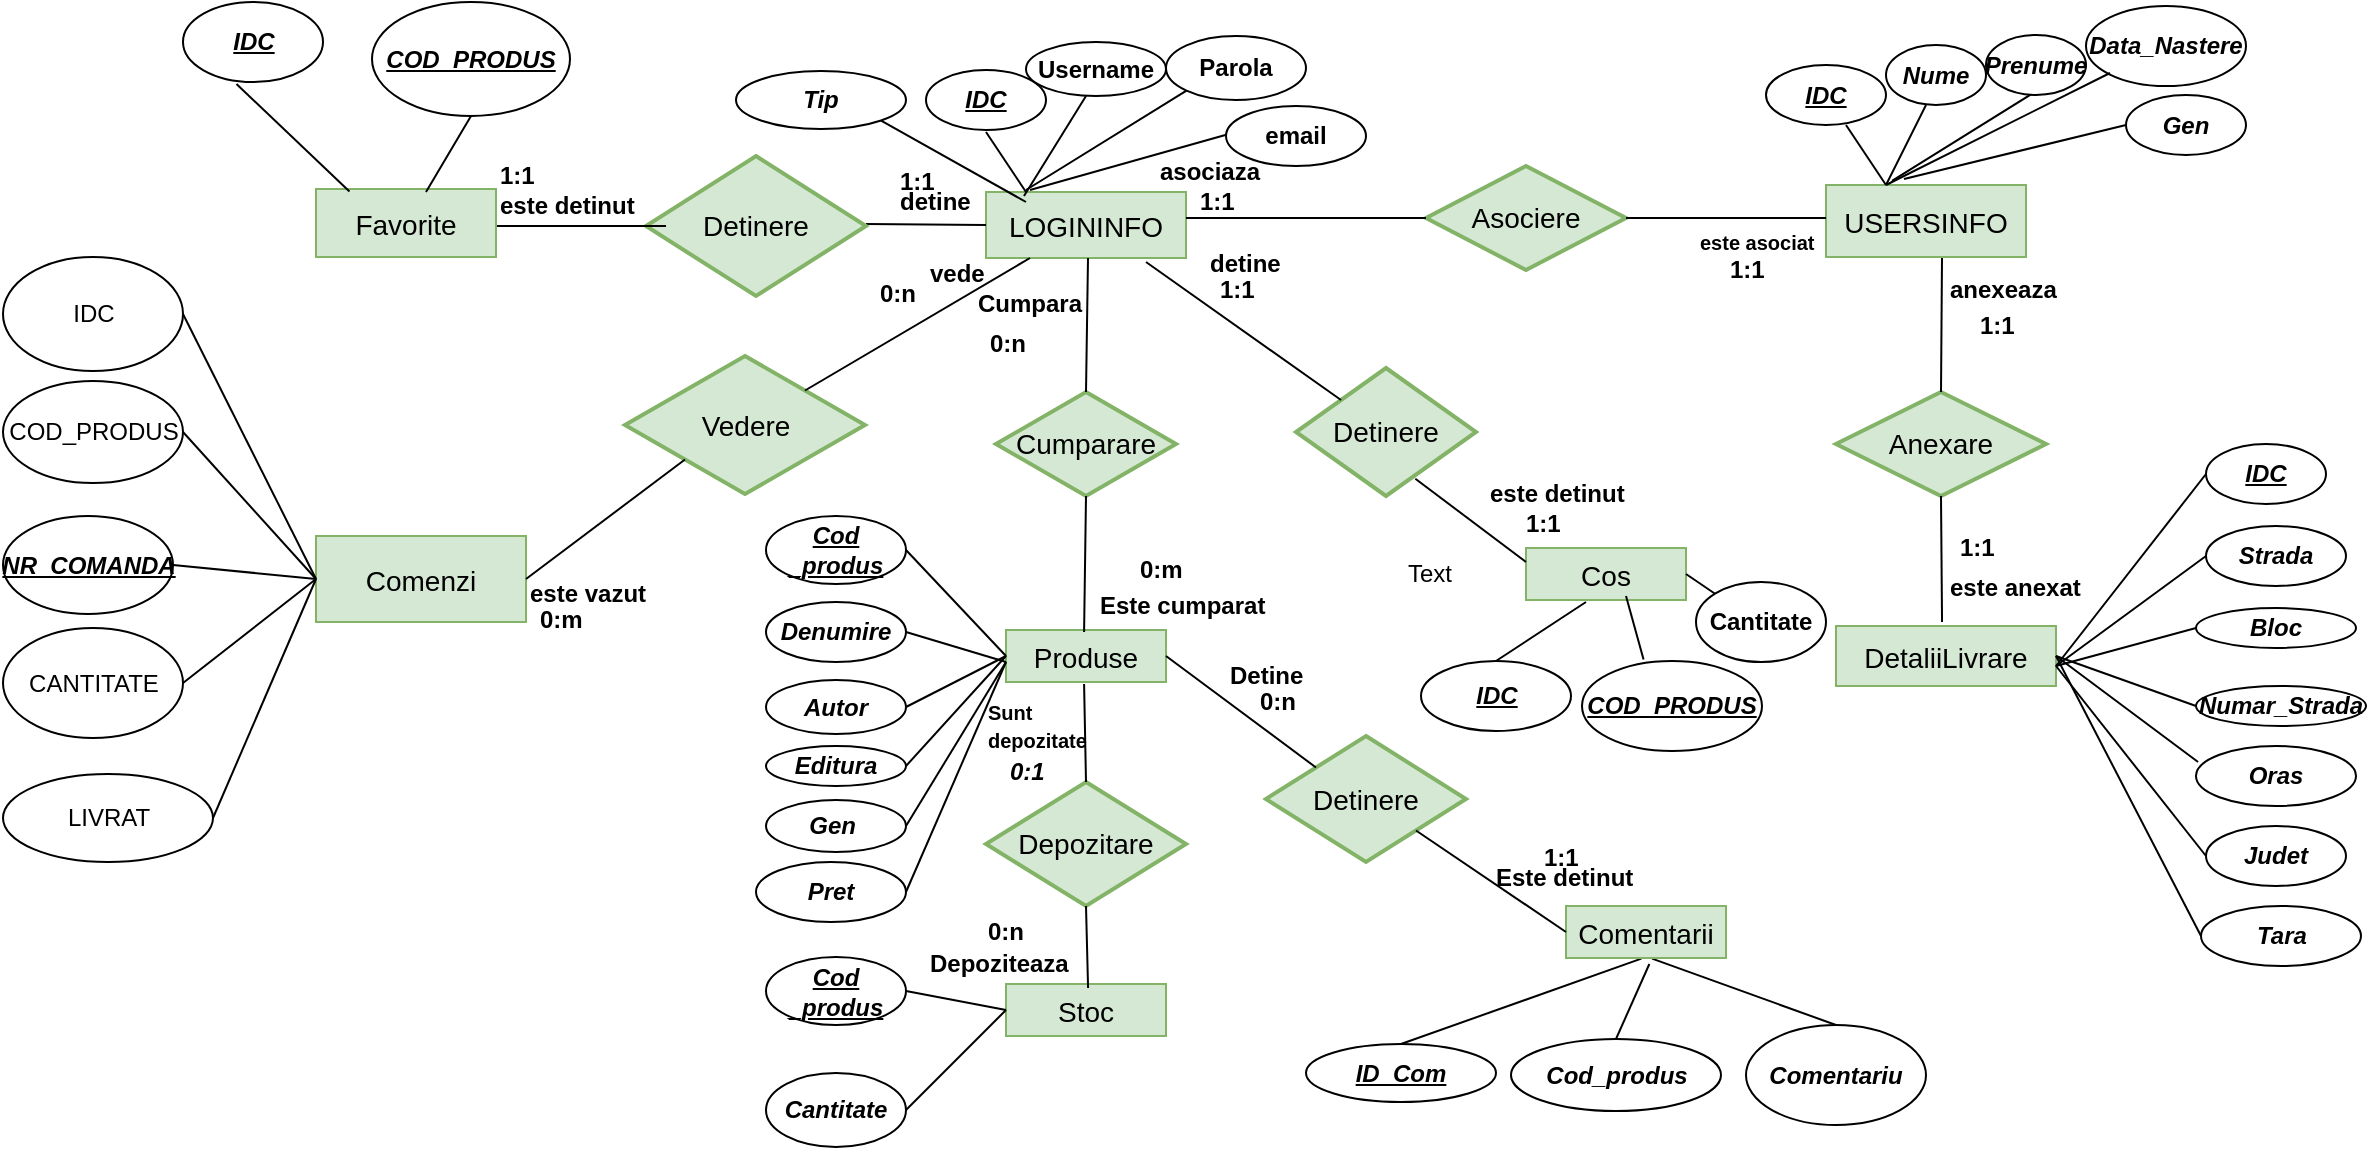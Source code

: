 <mxfile version="10.5.9" type="device"><diagram id="o5RURy2Ix9lEpYNXFKMC" name="Page-1"><mxGraphModel dx="2119" dy="669" grid="1" gridSize="10" guides="1" tooltips="1" connect="1" arrows="1" fold="1" page="1" pageScale="1" pageWidth="827" pageHeight="1169" math="0" shadow="0"><root><mxCell id="0"/><mxCell id="1" parent="0"/><mxCell id="TmxQr5RtBjGR4OgNxXxA-1" value="USERSINFO" style="text;align=center;verticalAlign=middle;spacingLeft=4;spacingRight=4;rotatable=0;points=[[0,0.5],[1,0.5]];portConstraint=eastwest;fontSize=14;fillColor=#d5e8d4;strokeColor=#82b366;" vertex="1" parent="1"><mxGeometry x="540" y="121.5" width="100" height="36" as="geometry"/></mxCell><mxCell id="TmxQr5RtBjGR4OgNxXxA-2" value="" style="endArrow=none;html=1;" edge="1" parent="1"><mxGeometry width="50" height="50" relative="1" as="geometry"><mxPoint x="550" y="91.5" as="sourcePoint"/><mxPoint x="570" y="121.5" as="targetPoint"/></mxGeometry></mxCell><mxCell id="TmxQr5RtBjGR4OgNxXxA-7" value="&lt;b&gt;&lt;i&gt;&lt;u&gt;IDC&lt;/u&gt;&lt;/i&gt;&lt;/b&gt;" style="ellipse;whiteSpace=wrap;html=1;" vertex="1" parent="1"><mxGeometry x="510" y="61.5" width="60" height="30" as="geometry"/></mxCell><mxCell id="TmxQr5RtBjGR4OgNxXxA-9" value="" style="endArrow=none;html=1;" edge="1" parent="1"><mxGeometry width="50" height="50" relative="1" as="geometry"><mxPoint x="570" y="121.5" as="sourcePoint"/><mxPoint x="590" y="81.5" as="targetPoint"/></mxGeometry></mxCell><mxCell id="TmxQr5RtBjGR4OgNxXxA-10" value="&lt;b&gt;&lt;i&gt;Nume&lt;/i&gt;&lt;/b&gt;" style="ellipse;whiteSpace=wrap;html=1;" vertex="1" parent="1"><mxGeometry x="570" y="51.5" width="50" height="30" as="geometry"/></mxCell><mxCell id="TmxQr5RtBjGR4OgNxXxA-11" value="" style="endArrow=none;html=1;exitX=0.33;exitY=-0.056;exitDx=0;exitDy=0;exitPerimeter=0;" edge="1" parent="1" source="TmxQr5RtBjGR4OgNxXxA-1"><mxGeometry width="50" height="50" relative="1" as="geometry"><mxPoint x="630" y="121.5" as="sourcePoint"/><mxPoint x="650" y="71.5" as="targetPoint"/></mxGeometry></mxCell><mxCell id="TmxQr5RtBjGR4OgNxXxA-12" value="&lt;b&gt;&lt;i&gt;Prenume&lt;/i&gt;&lt;/b&gt;" style="ellipse;whiteSpace=wrap;html=1;" vertex="1" parent="1"><mxGeometry x="620" y="46.5" width="50" height="30" as="geometry"/></mxCell><mxCell id="TmxQr5RtBjGR4OgNxXxA-15" value="&lt;b&gt;&lt;i&gt;Data_Nastere&lt;/i&gt;&lt;/b&gt;" style="ellipse;whiteSpace=wrap;html=1;" vertex="1" parent="1"><mxGeometry x="670" y="32" width="80" height="40" as="geometry"/></mxCell><mxCell id="TmxQr5RtBjGR4OgNxXxA-17" value="" style="endArrow=none;html=1;entryX=0;entryY=1;entryDx=0;entryDy=0;" edge="1" parent="1"><mxGeometry width="50" height="50" relative="1" as="geometry"><mxPoint x="570" y="121.5" as="sourcePoint"/><mxPoint x="682" y="65.5" as="targetPoint"/></mxGeometry></mxCell><mxCell id="TmxQr5RtBjGR4OgNxXxA-18" value="" style="endArrow=none;html=1;exitX=0.39;exitY=-0.083;exitDx=0;exitDy=0;exitPerimeter=0;" edge="1" parent="1" source="TmxQr5RtBjGR4OgNxXxA-1"><mxGeometry width="50" height="50" relative="1" as="geometry"><mxPoint x="610" y="121.5" as="sourcePoint"/><mxPoint x="690" y="91.5" as="targetPoint"/></mxGeometry></mxCell><mxCell id="TmxQr5RtBjGR4OgNxXxA-19" value="&lt;b&gt;&lt;i&gt;Gen&lt;/i&gt;&lt;/b&gt;" style="ellipse;whiteSpace=wrap;html=1;" vertex="1" parent="1"><mxGeometry x="690" y="76.5" width="60" height="30" as="geometry"/></mxCell><mxCell id="TmxQr5RtBjGR4OgNxXxA-21" value="LOGININFO" style="text;align=center;verticalAlign=middle;spacingLeft=4;spacingRight=4;strokeColor=#82b366;fillColor=#d5e8d4;rotatable=0;points=[[0,0.5],[1,0.5]];portConstraint=eastwest;fontSize=14;" vertex="1" parent="1"><mxGeometry x="120" y="125" width="100" height="33" as="geometry"/></mxCell><mxCell id="TmxQr5RtBjGR4OgNxXxA-22" value="" style="endArrow=none;html=1;" edge="1" parent="1"><mxGeometry width="50" height="50" relative="1" as="geometry"><mxPoint x="120" y="95" as="sourcePoint"/><mxPoint x="140" y="125" as="targetPoint"/></mxGeometry></mxCell><mxCell id="TmxQr5RtBjGR4OgNxXxA-23" value="&lt;b&gt;&lt;i&gt;&lt;u&gt;IDC&lt;/u&gt;&lt;/i&gt;&lt;/b&gt;" style="ellipse;whiteSpace=wrap;html=1;" vertex="1" parent="1"><mxGeometry x="90" y="64" width="60" height="30" as="geometry"/></mxCell><mxCell id="TmxQr5RtBjGR4OgNxXxA-24" value="" style="endArrow=none;html=1;exitX=0.19;exitY=0.061;exitDx=0;exitDy=0;exitPerimeter=0;" edge="1" parent="1" source="TmxQr5RtBjGR4OgNxXxA-21"><mxGeometry width="50" height="50" relative="1" as="geometry"><mxPoint x="140" y="120" as="sourcePoint"/><mxPoint x="170" y="77" as="targetPoint"/></mxGeometry></mxCell><mxCell id="TmxQr5RtBjGR4OgNxXxA-25" value="&lt;b&gt;Username&lt;/b&gt;" style="ellipse;whiteSpace=wrap;html=1;" vertex="1" parent="1"><mxGeometry x="140" y="50" width="70" height="27" as="geometry"/></mxCell><mxCell id="TmxQr5RtBjGR4OgNxXxA-26" value="" style="endArrow=none;html=1;entryX=0;entryY=1;entryDx=0;entryDy=0;" edge="1" parent="1" target="TmxQr5RtBjGR4OgNxXxA-27"><mxGeometry width="50" height="50" relative="1" as="geometry"><mxPoint x="140" y="124" as="sourcePoint"/><mxPoint x="240" y="80" as="targetPoint"/></mxGeometry></mxCell><mxCell id="TmxQr5RtBjGR4OgNxXxA-27" value="&lt;b&gt;Parola&lt;/b&gt;" style="ellipse;whiteSpace=wrap;html=1;" vertex="1" parent="1"><mxGeometry x="210" y="47" width="70" height="32" as="geometry"/></mxCell><mxCell id="TmxQr5RtBjGR4OgNxXxA-28" value="" style="endArrow=none;html=1;exitX=0.22;exitY=-0.03;exitDx=0;exitDy=0;exitPerimeter=0;" edge="1" parent="1" source="TmxQr5RtBjGR4OgNxXxA-21"><mxGeometry width="50" height="50" relative="1" as="geometry"><mxPoint x="175" y="125" as="sourcePoint"/><mxPoint x="245" y="95" as="targetPoint"/></mxGeometry></mxCell><mxCell id="TmxQr5RtBjGR4OgNxXxA-29" value="&lt;b&gt;email&lt;/b&gt;" style="ellipse;whiteSpace=wrap;html=1;" vertex="1" parent="1"><mxGeometry x="240" y="82" width="70" height="30" as="geometry"/></mxCell><mxCell id="TmxQr5RtBjGR4OgNxXxA-30" value="Asociere&lt;br&gt;" style="shape=rhombus;strokeWidth=2;fontSize=17;perimeter=rhombusPerimeter;whiteSpace=wrap;html=1;align=center;fontSize=14;fillColor=#d5e8d4;strokeColor=#82b366;" vertex="1" parent="1"><mxGeometry x="340" y="112" width="100" height="52" as="geometry"/></mxCell><mxCell id="TmxQr5RtBjGR4OgNxXxA-31" value="" style="line;strokeWidth=1;fillColor=none;align=left;verticalAlign=middle;spacingTop=-1;spacingLeft=3;spacingRight=3;rotatable=0;labelPosition=right;points=[];portConstraint=eastwest;fontSize=12;" vertex="1" parent="1"><mxGeometry x="220" y="134" width="120" height="8" as="geometry"/></mxCell><mxCell id="TmxQr5RtBjGR4OgNxXxA-32" value="&lt;b&gt;asociaza&lt;/b&gt;" style="text;html=1;resizable=0;points=[];autosize=1;align=left;verticalAlign=top;spacingTop=-4;" vertex="1" parent="1"><mxGeometry x="205" y="105" width="70" height="20" as="geometry"/></mxCell><mxCell id="TmxQr5RtBjGR4OgNxXxA-33" value="&lt;b&gt;1:1&lt;/b&gt;" style="text;html=1;resizable=0;points=[];autosize=1;align=left;verticalAlign=top;spacingTop=-4;" vertex="1" parent="1"><mxGeometry x="225" y="119.5" width="30" height="20" as="geometry"/></mxCell><mxCell id="TmxQr5RtBjGR4OgNxXxA-34" value="" style="line;strokeWidth=1;fillColor=none;align=left;verticalAlign=middle;spacingTop=-1;spacingLeft=3;spacingRight=3;rotatable=0;labelPosition=right;points=[];portConstraint=eastwest;fontSize=12;" vertex="1" parent="1"><mxGeometry x="440" y="134" width="100" height="8" as="geometry"/></mxCell><mxCell id="TmxQr5RtBjGR4OgNxXxA-35" value="&lt;font style=&quot;font-size: 10px&quot;&gt;&lt;b&gt;este asociat&lt;/b&gt;&lt;/font&gt;" style="text;html=1;resizable=0;points=[];autosize=1;align=left;verticalAlign=top;spacingTop=-4;rotation=0;" vertex="1" parent="1"><mxGeometry x="475" y="139.5" width="70" height="20" as="geometry"/></mxCell><mxCell id="TmxQr5RtBjGR4OgNxXxA-36" value="&lt;b&gt;1:1&lt;br&gt;&lt;/b&gt;&lt;br&gt;" style="text;html=1;resizable=0;points=[];autosize=1;align=left;verticalAlign=top;spacingTop=-4;" vertex="1" parent="1"><mxGeometry x="490" y="154" width="30" height="30" as="geometry"/></mxCell><mxCell id="TmxQr5RtBjGR4OgNxXxA-39" value="DetaliiLivrare" style="text;align=center;verticalAlign=middle;spacingLeft=4;spacingRight=4;strokeColor=#82b366;fillColor=#d5e8d4;rotatable=0;points=[[0,0.5],[1,0.5]];portConstraint=eastwest;fontSize=14;" vertex="1" parent="1"><mxGeometry x="545" y="342" width="110" height="30" as="geometry"/></mxCell><mxCell id="TmxQr5RtBjGR4OgNxXxA-40" value="&lt;b&gt;&lt;u&gt;&lt;i&gt;IDC&lt;/i&gt;&lt;/u&gt;&lt;/b&gt;" style="ellipse;whiteSpace=wrap;html=1;" vertex="1" parent="1"><mxGeometry x="730" y="251" width="60" height="30" as="geometry"/></mxCell><mxCell id="TmxQr5RtBjGR4OgNxXxA-42" value="&lt;b&gt;&lt;i&gt;Strada&lt;/i&gt;&lt;/b&gt;" style="ellipse;whiteSpace=wrap;html=1;" vertex="1" parent="1"><mxGeometry x="730" y="292" width="70" height="30" as="geometry"/></mxCell><mxCell id="TmxQr5RtBjGR4OgNxXxA-47" value="&lt;b&gt;&lt;i&gt;Numar_Strada&lt;/i&gt;&lt;/b&gt;" style="ellipse;whiteSpace=wrap;html=1;" vertex="1" parent="1"><mxGeometry x="725" y="372" width="85" height="20" as="geometry"/></mxCell><mxCell id="TmxQr5RtBjGR4OgNxXxA-48" value="&lt;i&gt;&lt;b&gt;Bloc&lt;/b&gt;&lt;/i&gt;" style="ellipse;whiteSpace=wrap;html=1;" vertex="1" parent="1"><mxGeometry x="725" y="333" width="80" height="20" as="geometry"/></mxCell><mxCell id="TmxQr5RtBjGR4OgNxXxA-52" value="&lt;b&gt;&lt;i&gt;Oras&lt;/i&gt;&lt;/b&gt;" style="ellipse;whiteSpace=wrap;html=1;" vertex="1" parent="1"><mxGeometry x="725" y="402" width="80" height="30" as="geometry"/></mxCell><mxCell id="TmxQr5RtBjGR4OgNxXxA-56" value="" style="endArrow=none;html=1;exitX=1;exitY=0.5;exitDx=0;exitDy=0;entryX=0.013;entryY=0.267;entryDx=0;entryDy=0;entryPerimeter=0;" edge="1" parent="1" source="TmxQr5RtBjGR4OgNxXxA-39" target="TmxQr5RtBjGR4OgNxXxA-52"><mxGeometry width="50" height="50" relative="1" as="geometry"><mxPoint x="665" y="352" as="sourcePoint"/><mxPoint x="745" y="392" as="targetPoint"/></mxGeometry></mxCell><mxCell id="TmxQr5RtBjGR4OgNxXxA-58" value="&lt;b&gt;&lt;i&gt;Judet&lt;/i&gt;&lt;/b&gt;" style="ellipse;whiteSpace=wrap;html=1;" vertex="1" parent="1"><mxGeometry x="730" y="442" width="70" height="30" as="geometry"/></mxCell><mxCell id="TmxQr5RtBjGR4OgNxXxA-59" value="&lt;b&gt;&lt;i&gt;Tara&lt;/i&gt;&lt;/b&gt;" style="ellipse;whiteSpace=wrap;html=1;" vertex="1" parent="1"><mxGeometry x="727.5" y="482" width="80" height="30" as="geometry"/></mxCell><mxCell id="TmxQr5RtBjGR4OgNxXxA-61" value="" style="endArrow=none;html=1;entryX=0;entryY=0.5;entryDx=0;entryDy=0;" edge="1" parent="1" target="TmxQr5RtBjGR4OgNxXxA-40"><mxGeometry width="50" height="50" relative="1" as="geometry"><mxPoint x="655" y="362" as="sourcePoint"/><mxPoint x="705" y="322" as="targetPoint"/></mxGeometry></mxCell><mxCell id="TmxQr5RtBjGR4OgNxXxA-62" value="" style="endArrow=none;html=1;entryX=0;entryY=0.5;entryDx=0;entryDy=0;" edge="1" parent="1" target="TmxQr5RtBjGR4OgNxXxA-42"><mxGeometry width="50" height="50" relative="1" as="geometry"><mxPoint x="655" y="362" as="sourcePoint"/><mxPoint x="730" y="317" as="targetPoint"/></mxGeometry></mxCell><mxCell id="TmxQr5RtBjGR4OgNxXxA-63" value="" style="endArrow=none;html=1;entryX=0;entryY=0.5;entryDx=0;entryDy=0;" edge="1" parent="1" target="TmxQr5RtBjGR4OgNxXxA-48"><mxGeometry width="50" height="50" relative="1" as="geometry"><mxPoint x="655" y="362" as="sourcePoint"/><mxPoint x="585" y="392" as="targetPoint"/></mxGeometry></mxCell><mxCell id="TmxQr5RtBjGR4OgNxXxA-64" value="" style="endArrow=none;html=1;entryX=0;entryY=0.5;entryDx=0;entryDy=0;exitX=1;exitY=0.5;exitDx=0;exitDy=0;" edge="1" parent="1" source="TmxQr5RtBjGR4OgNxXxA-39" target="TmxQr5RtBjGR4OgNxXxA-47"><mxGeometry width="50" height="50" relative="1" as="geometry"><mxPoint x="545" y="472" as="sourcePoint"/><mxPoint x="595" y="422" as="targetPoint"/></mxGeometry></mxCell><mxCell id="TmxQr5RtBjGR4OgNxXxA-65" value="" style="endArrow=none;html=1;entryX=0;entryY=0.5;entryDx=0;entryDy=0;" edge="1" parent="1" target="TmxQr5RtBjGR4OgNxXxA-58"><mxGeometry width="50" height="50" relative="1" as="geometry"><mxPoint x="655" y="362" as="sourcePoint"/><mxPoint x="700" y="417" as="targetPoint"/></mxGeometry></mxCell><mxCell id="TmxQr5RtBjGR4OgNxXxA-66" value="" style="endArrow=none;html=1;entryX=0;entryY=0.5;entryDx=0;entryDy=0;exitX=1;exitY=0.5;exitDx=0;exitDy=0;" edge="1" parent="1" source="TmxQr5RtBjGR4OgNxXxA-39" target="TmxQr5RtBjGR4OgNxXxA-59"><mxGeometry width="50" height="50" relative="1" as="geometry"><mxPoint x="555" y="502" as="sourcePoint"/><mxPoint x="605" y="452" as="targetPoint"/></mxGeometry></mxCell><mxCell id="TmxQr5RtBjGR4OgNxXxA-67" value="Cumparare" style="shape=rhombus;strokeWidth=2;fontSize=17;perimeter=rhombusPerimeter;whiteSpace=wrap;html=1;align=center;fontSize=14;fillColor=#d5e8d4;strokeColor=#82b366;" vertex="1" parent="1"><mxGeometry x="125" y="225" width="90" height="52" as="geometry"/></mxCell><mxCell id="TmxQr5RtBjGR4OgNxXxA-68" value="Anexare" style="shape=rhombus;strokeWidth=2;fontSize=17;perimeter=rhombusPerimeter;whiteSpace=wrap;html=1;align=center;fontSize=14;fillColor=#d5e8d4;strokeColor=#82b366;" vertex="1" parent="1"><mxGeometry x="545" y="225" width="105" height="52" as="geometry"/></mxCell><mxCell id="TmxQr5RtBjGR4OgNxXxA-76" value="" style="endArrow=none;html=1;entryX=0.5;entryY=1;entryDx=0;entryDy=0;exitX=0.482;exitY=-0.067;exitDx=0;exitDy=0;exitPerimeter=0;" edge="1" parent="1" source="TmxQr5RtBjGR4OgNxXxA-39" target="TmxQr5RtBjGR4OgNxXxA-68"><mxGeometry width="50" height="50" relative="1" as="geometry"><mxPoint x="570" y="334.5" as="sourcePoint"/><mxPoint x="620" y="284.5" as="targetPoint"/></mxGeometry></mxCell><mxCell id="TmxQr5RtBjGR4OgNxXxA-77" value="" style="endArrow=none;html=1;exitX=0.5;exitY=0;exitDx=0;exitDy=0;" edge="1" parent="1" source="TmxQr5RtBjGR4OgNxXxA-68"><mxGeometry width="50" height="50" relative="1" as="geometry"><mxPoint x="560" y="224" as="sourcePoint"/><mxPoint x="598" y="158" as="targetPoint"/></mxGeometry></mxCell><mxCell id="TmxQr5RtBjGR4OgNxXxA-78" value="&lt;b&gt;anexeaza&lt;br&gt;&lt;/b&gt;&lt;br&gt;" style="text;html=1;resizable=0;points=[];autosize=1;align=left;verticalAlign=top;spacingTop=-4;" vertex="1" parent="1"><mxGeometry x="600" y="164" width="70" height="30" as="geometry"/></mxCell><mxCell id="TmxQr5RtBjGR4OgNxXxA-79" value="&lt;b&gt;1:1&lt;/b&gt;" style="text;html=1;resizable=0;points=[];autosize=1;align=left;verticalAlign=top;spacingTop=-4;" vertex="1" parent="1"><mxGeometry x="615" y="181.5" width="30" height="20" as="geometry"/></mxCell><mxCell id="TmxQr5RtBjGR4OgNxXxA-80" value="&lt;b&gt;este anexat&lt;/b&gt;" style="text;html=1;resizable=0;points=[];autosize=1;align=left;verticalAlign=top;spacingTop=-4;" vertex="1" parent="1"><mxGeometry x="600" y="313" width="80" height="20" as="geometry"/></mxCell><mxCell id="TmxQr5RtBjGR4OgNxXxA-81" value="&lt;b&gt;1:1&lt;/b&gt;" style="text;html=1;resizable=0;points=[];autosize=1;align=left;verticalAlign=top;spacingTop=-4;" vertex="1" parent="1"><mxGeometry x="605" y="293" width="30" height="20" as="geometry"/></mxCell><mxCell id="TmxQr5RtBjGR4OgNxXxA-83" value="" style="endArrow=none;html=1;exitX=0.51;exitY=1;exitDx=0;exitDy=0;exitPerimeter=0;entryX=0.5;entryY=0;entryDx=0;entryDy=0;" edge="1" parent="1" source="TmxQr5RtBjGR4OgNxXxA-21" target="TmxQr5RtBjGR4OgNxXxA-67"><mxGeometry width="50" height="50" relative="1" as="geometry"><mxPoint x="330" y="300" as="sourcePoint"/><mxPoint x="380" y="250" as="targetPoint"/></mxGeometry></mxCell><mxCell id="TmxQr5RtBjGR4OgNxXxA-84" value="&lt;b&gt;Cumpara&lt;/b&gt;" style="text;html=1;resizable=0;points=[];autosize=1;align=left;verticalAlign=top;spacingTop=-4;" vertex="1" parent="1"><mxGeometry x="114" y="171" width="70" height="20" as="geometry"/></mxCell><mxCell id="TmxQr5RtBjGR4OgNxXxA-85" value="&lt;b&gt;0:n&lt;/b&gt;" style="text;html=1;resizable=0;points=[];autosize=1;align=left;verticalAlign=top;spacingTop=-4;" vertex="1" parent="1"><mxGeometry x="120" y="191" width="30" height="20" as="geometry"/></mxCell><mxCell id="TmxQr5RtBjGR4OgNxXxA-86" value="&lt;b&gt;Este cumparat&lt;/b&gt;" style="text;html=1;resizable=0;points=[];autosize=1;align=left;verticalAlign=top;spacingTop=-4;" vertex="1" parent="1"><mxGeometry x="175" y="322" width="100" height="20" as="geometry"/></mxCell><mxCell id="TmxQr5RtBjGR4OgNxXxA-88" value="Produse" style="text;align=center;verticalAlign=middle;spacingLeft=4;spacingRight=4;strokeColor=#82b366;fillColor=#d5e8d4;rotatable=0;points=[[0,0.5],[1,0.5]];portConstraint=eastwest;fontSize=14;" vertex="1" parent="1"><mxGeometry x="130" y="344" width="80" height="26" as="geometry"/></mxCell><mxCell id="TmxQr5RtBjGR4OgNxXxA-89" value="" style="endArrow=none;html=1;entryX=0.521;entryY=1.115;entryDx=0;entryDy=0;entryPerimeter=0;exitX=0.5;exitY=0;exitDx=0;exitDy=0;" edge="1" parent="1" source="TmxQr5RtBjGR4OgNxXxA-135" target="TmxQr5RtBjGR4OgNxXxA-128"><mxGeometry width="50" height="50" relative="1" as="geometry"><mxPoint x="357.5" y="641.5" as="sourcePoint"/><mxPoint x="407.5" y="591.5" as="targetPoint"/></mxGeometry></mxCell><mxCell id="TmxQr5RtBjGR4OgNxXxA-90" value="" style="endArrow=none;html=1;exitX=0.5;exitY=1;exitDx=0;exitDy=0;entryX=0.488;entryY=0.038;entryDx=0;entryDy=0;entryPerimeter=0;" edge="1" parent="1" source="TmxQr5RtBjGR4OgNxXxA-67" target="TmxQr5RtBjGR4OgNxXxA-88"><mxGeometry width="50" height="50" relative="1" as="geometry"><mxPoint x="280" y="340" as="sourcePoint"/><mxPoint x="330" y="290" as="targetPoint"/></mxGeometry></mxCell><mxCell id="TmxQr5RtBjGR4OgNxXxA-94" value="&lt;i&gt;&lt;b&gt;&lt;u&gt;Cod _produs&lt;/u&gt;&lt;/b&gt;&lt;/i&gt;" style="ellipse;whiteSpace=wrap;html=1;" vertex="1" parent="1"><mxGeometry x="10" y="287" width="70" height="34" as="geometry"/></mxCell><mxCell id="TmxQr5RtBjGR4OgNxXxA-96" value="&lt;b&gt;&lt;i&gt;Denumire&lt;/i&gt;&lt;/b&gt;" style="ellipse;whiteSpace=wrap;html=1;" vertex="1" parent="1"><mxGeometry x="10" y="330" width="70" height="30" as="geometry"/></mxCell><mxCell id="TmxQr5RtBjGR4OgNxXxA-97" value="&lt;b&gt;&lt;i&gt;Autor&lt;/i&gt;&lt;/b&gt;" style="ellipse;whiteSpace=wrap;html=1;" vertex="1" parent="1"><mxGeometry x="10" y="369" width="70" height="27" as="geometry"/></mxCell><mxCell id="TmxQr5RtBjGR4OgNxXxA-98" value="&lt;i&gt;&lt;b&gt;Editura&lt;/b&gt;&lt;/i&gt;" style="ellipse;whiteSpace=wrap;html=1;" vertex="1" parent="1"><mxGeometry x="10" y="402" width="70" height="20" as="geometry"/></mxCell><mxCell id="TmxQr5RtBjGR4OgNxXxA-99" value="&lt;i&gt;&lt;b&gt;Gen&amp;nbsp;&lt;/b&gt;&lt;/i&gt;" style="ellipse;whiteSpace=wrap;html=1;" vertex="1" parent="1"><mxGeometry x="10" y="429" width="70" height="26" as="geometry"/></mxCell><mxCell id="TmxQr5RtBjGR4OgNxXxA-101" value="" style="endArrow=none;html=1;exitX=0.5;exitY=0;exitDx=0;exitDy=0;entryX=0.471;entryY=1.013;entryDx=0;entryDy=0;entryPerimeter=0;" edge="1" parent="1" source="TmxQr5RtBjGR4OgNxXxA-134" target="TmxQr5RtBjGR4OgNxXxA-128"><mxGeometry width="50" height="50" relative="1" as="geometry"><mxPoint x="357.5" y="551" as="sourcePoint"/><mxPoint x="407.5" y="501" as="targetPoint"/></mxGeometry></mxCell><mxCell id="TmxQr5RtBjGR4OgNxXxA-102" value="" style="endArrow=none;html=1;entryX=0.538;entryY=1.013;entryDx=0;entryDy=0;entryPerimeter=0;exitX=0.5;exitY=0;exitDx=0;exitDy=0;" edge="1" parent="1" source="TmxQr5RtBjGR4OgNxXxA-137" target="TmxQr5RtBjGR4OgNxXxA-128"><mxGeometry width="50" height="50" relative="1" as="geometry"><mxPoint x="10" y="840" as="sourcePoint"/><mxPoint x="420" y="640" as="targetPoint"/></mxGeometry></mxCell><mxCell id="TmxQr5RtBjGR4OgNxXxA-103" value="" style="endArrow=none;html=1;exitX=1;exitY=0.5;exitDx=0;exitDy=0;entryX=0;entryY=0.5;entryDx=0;entryDy=0;" edge="1" parent="1" source="TmxQr5RtBjGR4OgNxXxA-94" target="TmxQr5RtBjGR4OgNxXxA-88"><mxGeometry width="50" height="50" relative="1" as="geometry"><mxPoint x="300" y="390" as="sourcePoint"/><mxPoint x="350" y="340" as="targetPoint"/></mxGeometry></mxCell><mxCell id="TmxQr5RtBjGR4OgNxXxA-105" value="" style="endArrow=none;html=1;exitX=1;exitY=0.5;exitDx=0;exitDy=0;" edge="1" parent="1" source="TmxQr5RtBjGR4OgNxXxA-96"><mxGeometry width="50" height="50" relative="1" as="geometry"><mxPoint x="230" y="450" as="sourcePoint"/><mxPoint x="130" y="360" as="targetPoint"/></mxGeometry></mxCell><mxCell id="TmxQr5RtBjGR4OgNxXxA-106" value="" style="endArrow=none;html=1;exitX=1;exitY=0.5;exitDx=0;exitDy=0;entryX=0;entryY=0.5;entryDx=0;entryDy=0;" edge="1" parent="1" source="TmxQr5RtBjGR4OgNxXxA-97" target="TmxQr5RtBjGR4OgNxXxA-88"><mxGeometry width="50" height="50" relative="1" as="geometry"><mxPoint x="180" y="470" as="sourcePoint"/><mxPoint x="230" y="420" as="targetPoint"/></mxGeometry></mxCell><mxCell id="TmxQr5RtBjGR4OgNxXxA-107" value="" style="endArrow=none;html=1;exitX=1;exitY=0.5;exitDx=0;exitDy=0;entryX=0;entryY=0.5;entryDx=0;entryDy=0;" edge="1" parent="1" source="TmxQr5RtBjGR4OgNxXxA-98" target="TmxQr5RtBjGR4OgNxXxA-88"><mxGeometry width="50" height="50" relative="1" as="geometry"><mxPoint x="170" y="470" as="sourcePoint"/><mxPoint x="220" y="420" as="targetPoint"/></mxGeometry></mxCell><mxCell id="TmxQr5RtBjGR4OgNxXxA-108" value="" style="endArrow=none;html=1;" edge="1" parent="1"><mxGeometry width="50" height="50" relative="1" as="geometry"><mxPoint x="80" y="442" as="sourcePoint"/><mxPoint x="130" y="360" as="targetPoint"/></mxGeometry></mxCell><mxCell id="TmxQr5RtBjGR4OgNxXxA-109" value="&lt;b&gt;0:m&lt;/b&gt;" style="text;html=1;resizable=0;points=[];autosize=1;align=left;verticalAlign=top;spacingTop=-4;" vertex="1" parent="1"><mxGeometry x="195" y="304" width="40" height="20" as="geometry"/></mxCell><mxCell id="TmxQr5RtBjGR4OgNxXxA-111" value="Stoc" style="text;align=center;verticalAlign=middle;spacingLeft=4;spacingRight=4;strokeColor=#82b366;fillColor=#d5e8d4;rotatable=0;points=[[0,0.5],[1,0.5]];portConstraint=eastwest;fontSize=14;" vertex="1" parent="1"><mxGeometry x="130" y="521" width="80" height="26" as="geometry"/></mxCell><mxCell id="TmxQr5RtBjGR4OgNxXxA-112" value="Depozitare" style="shape=rhombus;strokeWidth=2;fontSize=17;perimeter=rhombusPerimeter;whiteSpace=wrap;html=1;align=center;fontSize=14;fillColor=#d5e8d4;strokeColor=#82b366;" vertex="1" parent="1"><mxGeometry x="120" y="420" width="100" height="62" as="geometry"/></mxCell><mxCell id="TmxQr5RtBjGR4OgNxXxA-113" value="" style="endArrow=none;html=1;exitX=0.5;exitY=0;exitDx=0;exitDy=0;entryX=0.488;entryY=1.038;entryDx=0;entryDy=0;entryPerimeter=0;" edge="1" parent="1" source="TmxQr5RtBjGR4OgNxXxA-112" target="TmxQr5RtBjGR4OgNxXxA-88"><mxGeometry width="50" height="50" relative="1" as="geometry"><mxPoint x="270" y="430" as="sourcePoint"/><mxPoint x="320" y="380" as="targetPoint"/></mxGeometry></mxCell><mxCell id="TmxQr5RtBjGR4OgNxXxA-114" value="" style="endArrow=none;html=1;exitX=0.5;exitY=1;exitDx=0;exitDy=0;entryX=0.513;entryY=0.077;entryDx=0;entryDy=0;entryPerimeter=0;" edge="1" parent="1" source="TmxQr5RtBjGR4OgNxXxA-112" target="TmxQr5RtBjGR4OgNxXxA-111"><mxGeometry width="50" height="50" relative="1" as="geometry"><mxPoint x="280" y="430" as="sourcePoint"/><mxPoint x="330" y="380" as="targetPoint"/></mxGeometry></mxCell><mxCell id="TmxQr5RtBjGR4OgNxXxA-115" value="&lt;b style=&quot;font-size: 10px&quot;&gt;Sunt &lt;br&gt;depozitate&lt;/b&gt;" style="text;html=1;resizable=0;points=[];autosize=1;align=left;verticalAlign=top;spacingTop=-4;" vertex="1" parent="1"><mxGeometry x="119" y="375" width="60" height="30" as="geometry"/></mxCell><mxCell id="TmxQr5RtBjGR4OgNxXxA-116" value="&lt;b&gt;Depoziteaza&lt;/b&gt;" style="text;html=1;resizable=0;points=[];autosize=1;align=left;verticalAlign=top;spacingTop=-4;" vertex="1" parent="1"><mxGeometry x="90" y="501" width="80" height="20" as="geometry"/></mxCell><mxCell id="TmxQr5RtBjGR4OgNxXxA-118" value="&lt;i&gt;&lt;b&gt;&lt;u&gt;Cod _produs&lt;/u&gt;&lt;/b&gt;&lt;/i&gt;" style="ellipse;whiteSpace=wrap;html=1;" vertex="1" parent="1"><mxGeometry x="10" y="507.5" width="70" height="34" as="geometry"/></mxCell><mxCell id="TmxQr5RtBjGR4OgNxXxA-119" value="&lt;i&gt;&lt;b&gt;Cantitate&lt;/b&gt;&lt;/i&gt;" style="ellipse;whiteSpace=wrap;html=1;" vertex="1" parent="1"><mxGeometry x="10" y="565.5" width="70" height="37" as="geometry"/></mxCell><mxCell id="TmxQr5RtBjGR4OgNxXxA-121" value="" style="endArrow=none;html=1;exitX=1;exitY=0.5;exitDx=0;exitDy=0;entryX=0;entryY=0.5;entryDx=0;entryDy=0;" edge="1" parent="1" source="TmxQr5RtBjGR4OgNxXxA-118" target="TmxQr5RtBjGR4OgNxXxA-111"><mxGeometry width="50" height="50" relative="1" as="geometry"><mxPoint x="90" y="530" as="sourcePoint"/><mxPoint x="140" y="480" as="targetPoint"/></mxGeometry></mxCell><mxCell id="TmxQr5RtBjGR4OgNxXxA-122" value="" style="endArrow=none;html=1;exitX=1;exitY=0.5;exitDx=0;exitDy=0;entryX=0;entryY=0.5;entryDx=0;entryDy=0;" edge="1" parent="1" source="TmxQr5RtBjGR4OgNxXxA-119" target="TmxQr5RtBjGR4OgNxXxA-111"><mxGeometry width="50" height="50" relative="1" as="geometry"><mxPoint x="140" y="610" as="sourcePoint"/><mxPoint x="190" y="560" as="targetPoint"/></mxGeometry></mxCell><mxCell id="TmxQr5RtBjGR4OgNxXxA-128" value="Comentarii" style="text;align=center;verticalAlign=middle;spacingLeft=4;spacingRight=4;strokeColor=#82b366;fillColor=#d5e8d4;rotatable=0;points=[[0,0.5],[1,0.5]];portConstraint=eastwest;fontSize=14;" vertex="1" parent="1"><mxGeometry x="410" y="482" width="80" height="26" as="geometry"/></mxCell><mxCell id="TmxQr5RtBjGR4OgNxXxA-129" value="Detinere" style="shape=rhombus;strokeWidth=2;fontSize=17;perimeter=rhombusPerimeter;whiteSpace=wrap;html=1;align=center;fontSize=14;fillColor=#d5e8d4;strokeColor=#82b366;" vertex="1" parent="1"><mxGeometry x="260" y="397" width="100" height="63" as="geometry"/></mxCell><mxCell id="TmxQr5RtBjGR4OgNxXxA-130" value="" style="endArrow=none;html=1;exitX=1;exitY=0.5;exitDx=0;exitDy=0;entryX=0;entryY=0;entryDx=0;entryDy=0;" edge="1" parent="1" source="TmxQr5RtBjGR4OgNxXxA-88" target="TmxQr5RtBjGR4OgNxXxA-129"><mxGeometry width="50" height="50" relative="1" as="geometry"><mxPoint x="360" y="350" as="sourcePoint"/><mxPoint x="410" y="300" as="targetPoint"/></mxGeometry></mxCell><mxCell id="TmxQr5RtBjGR4OgNxXxA-131" value="" style="endArrow=none;html=1;exitX=1;exitY=1;exitDx=0;exitDy=0;entryX=0;entryY=0.5;entryDx=0;entryDy=0;" edge="1" parent="1" source="TmxQr5RtBjGR4OgNxXxA-129" target="TmxQr5RtBjGR4OgNxXxA-128"><mxGeometry width="50" height="50" relative="1" as="geometry"><mxPoint x="410" y="440" as="sourcePoint"/><mxPoint x="460" y="390" as="targetPoint"/></mxGeometry></mxCell><mxCell id="TmxQr5RtBjGR4OgNxXxA-132" value="&lt;b&gt;Detine&lt;/b&gt;" style="text;html=1;resizable=0;points=[];autosize=1;align=left;verticalAlign=top;spacingTop=-4;" vertex="1" parent="1"><mxGeometry x="240" y="357" width="50" height="20" as="geometry"/></mxCell><mxCell id="TmxQr5RtBjGR4OgNxXxA-133" value="&lt;b&gt;Este detinut&lt;/b&gt;" style="text;html=1;resizable=0;points=[];autosize=1;align=left;verticalAlign=top;spacingTop=-4;" vertex="1" parent="1"><mxGeometry x="373" y="458" width="80" height="20" as="geometry"/></mxCell><mxCell id="TmxQr5RtBjGR4OgNxXxA-134" value="&lt;b&gt;&lt;i&gt;&lt;u&gt;ID_Com&lt;/u&gt;&lt;/i&gt;&lt;/b&gt;" style="ellipse;whiteSpace=wrap;html=1;" vertex="1" parent="1"><mxGeometry x="280" y="551" width="95" height="29" as="geometry"/></mxCell><mxCell id="TmxQr5RtBjGR4OgNxXxA-135" value="&lt;i&gt;&lt;b&gt;Cod_produs&lt;/b&gt;&lt;/i&gt;" style="ellipse;whiteSpace=wrap;html=1;" vertex="1" parent="1"><mxGeometry x="382.5" y="548.5" width="105" height="36" as="geometry"/></mxCell><mxCell id="TmxQr5RtBjGR4OgNxXxA-137" value="&lt;b&gt;&lt;i&gt;Comentariu&lt;/i&gt;&lt;/b&gt;" style="ellipse;whiteSpace=wrap;html=1;" vertex="1" parent="1"><mxGeometry x="500" y="541.5" width="90" height="50" as="geometry"/></mxCell><mxCell id="TmxQr5RtBjGR4OgNxXxA-140" value="&lt;b&gt;&lt;i&gt;Pret&lt;/i&gt;&lt;/b&gt;" style="ellipse;whiteSpace=wrap;html=1;" vertex="1" parent="1"><mxGeometry x="5" y="460" width="75" height="30" as="geometry"/></mxCell><mxCell id="TmxQr5RtBjGR4OgNxXxA-144" value="" style="endArrow=none;html=1;exitX=1;exitY=0.5;exitDx=0;exitDy=0;" edge="1" parent="1" source="TmxQr5RtBjGR4OgNxXxA-140"><mxGeometry width="50" height="50" relative="1" as="geometry"><mxPoint x="120" y="630" as="sourcePoint"/><mxPoint x="130" y="360" as="targetPoint"/></mxGeometry></mxCell><mxCell id="TmxQr5RtBjGR4OgNxXxA-145" value="&lt;b&gt;0:n&lt;/b&gt;" style="text;html=1;resizable=0;points=[];autosize=1;align=left;verticalAlign=top;spacingTop=-4;" vertex="1" parent="1"><mxGeometry x="255" y="370" width="30" height="20" as="geometry"/></mxCell><mxCell id="TmxQr5RtBjGR4OgNxXxA-147" value="&lt;b&gt;1:1&lt;/b&gt;" style="text;html=1;resizable=0;points=[];autosize=1;align=left;verticalAlign=top;spacingTop=-4;" vertex="1" parent="1"><mxGeometry x="397" y="448" width="30" height="20" as="geometry"/></mxCell><mxCell id="TmxQr5RtBjGR4OgNxXxA-149" value="Cos" style="text;align=center;verticalAlign=middle;spacingLeft=4;spacingRight=4;strokeColor=#82b366;fillColor=#d5e8d4;rotatable=0;points=[[0,0.5],[1,0.5]];portConstraint=eastwest;fontSize=14;" vertex="1" parent="1"><mxGeometry x="390" y="303" width="80" height="26" as="geometry"/></mxCell><mxCell id="TmxQr5RtBjGR4OgNxXxA-150" value="Detinere" style="shape=rhombus;strokeWidth=2;fontSize=17;perimeter=rhombusPerimeter;whiteSpace=wrap;html=1;align=center;fontSize=14;fillColor=#d5e8d4;strokeColor=#82b366;" vertex="1" parent="1"><mxGeometry x="275" y="213" width="90" height="64" as="geometry"/></mxCell><mxCell id="TmxQr5RtBjGR4OgNxXxA-151" value="" style="endArrow=none;html=1;entryX=0;entryY=0;entryDx=0;entryDy=0;" edge="1" parent="1" target="TmxQr5RtBjGR4OgNxXxA-150"><mxGeometry width="50" height="50" relative="1" as="geometry"><mxPoint x="200" y="160" as="sourcePoint"/><mxPoint x="300" y="230" as="targetPoint"/></mxGeometry></mxCell><mxCell id="TmxQr5RtBjGR4OgNxXxA-156" value="" style="endArrow=none;html=1;entryX=0.663;entryY=0.865;entryDx=0;entryDy=0;entryPerimeter=0;" edge="1" parent="1" target="TmxQr5RtBjGR4OgNxXxA-150"><mxGeometry width="50" height="50" relative="1" as="geometry"><mxPoint x="390" y="310" as="sourcePoint"/><mxPoint x="335" y="261" as="targetPoint"/></mxGeometry></mxCell><mxCell id="TmxQr5RtBjGR4OgNxXxA-158" value="&lt;b&gt;0:n&lt;/b&gt;" style="text;html=1;resizable=0;points=[];autosize=1;align=left;verticalAlign=top;spacingTop=-4;" vertex="1" parent="1"><mxGeometry x="119" y="485" width="30" height="20" as="geometry"/></mxCell><mxCell id="TmxQr5RtBjGR4OgNxXxA-159" value="&lt;i&gt;&lt;b&gt;0:1&lt;/b&gt;&lt;/i&gt;" style="text;html=1;resizable=0;points=[];autosize=1;align=left;verticalAlign=top;spacingTop=-4;" vertex="1" parent="1"><mxGeometry x="130" y="405" width="30" height="20" as="geometry"/></mxCell><mxCell id="TmxQr5RtBjGR4OgNxXxA-160" value="&lt;b&gt;detine&lt;/b&gt;" style="text;html=1;resizable=0;points=[];autosize=1;align=left;verticalAlign=top;spacingTop=-4;" vertex="1" parent="1"><mxGeometry x="230" y="151" width="50" height="20" as="geometry"/></mxCell><mxCell id="TmxQr5RtBjGR4OgNxXxA-161" value="&lt;b&gt;1:1&lt;/b&gt;" style="text;html=1;resizable=0;points=[];autosize=1;align=left;verticalAlign=top;spacingTop=-4;" vertex="1" parent="1"><mxGeometry x="235" y="164" width="30" height="20" as="geometry"/></mxCell><mxCell id="TmxQr5RtBjGR4OgNxXxA-163" value="&lt;b&gt;1:1&lt;/b&gt;" style="text;html=1;resizable=0;points=[];autosize=1;align=left;verticalAlign=top;spacingTop=-4;" vertex="1" parent="1"><mxGeometry x="388" y="281" width="30" height="20" as="geometry"/></mxCell><mxCell id="TmxQr5RtBjGR4OgNxXxA-164" value="&lt;b&gt;este detinut&lt;/b&gt;" style="text;html=1;resizable=0;points=[];autosize=1;align=left;verticalAlign=top;spacingTop=-4;" vertex="1" parent="1"><mxGeometry x="370" y="266" width="80" height="20" as="geometry"/></mxCell><mxCell id="TmxQr5RtBjGR4OgNxXxA-165" value="&lt;b&gt;&lt;i&gt;&lt;u&gt;IDC&lt;/u&gt;&lt;/i&gt;&lt;/b&gt;" style="ellipse;whiteSpace=wrap;html=1;" vertex="1" parent="1"><mxGeometry x="337.5" y="359.5" width="75" height="35" as="geometry"/></mxCell><mxCell id="TmxQr5RtBjGR4OgNxXxA-166" value="&lt;b&gt;&lt;u&gt;&lt;i&gt;COD_PRODUS&lt;/i&gt;&lt;/u&gt;&lt;/b&gt;" style="ellipse;whiteSpace=wrap;html=1;" vertex="1" parent="1"><mxGeometry x="418" y="359.5" width="90" height="45" as="geometry"/></mxCell><mxCell id="TmxQr5RtBjGR4OgNxXxA-168" value="&lt;b&gt;Cantitate&lt;/b&gt;" style="ellipse;whiteSpace=wrap;html=1;" vertex="1" parent="1"><mxGeometry x="475" y="320" width="65" height="40" as="geometry"/></mxCell><mxCell id="TmxQr5RtBjGR4OgNxXxA-170" value="" style="endArrow=none;html=1;entryX=0.5;entryY=0;entryDx=0;entryDy=0;" edge="1" parent="1" target="TmxQr5RtBjGR4OgNxXxA-165"><mxGeometry width="50" height="50" relative="1" as="geometry"><mxPoint x="420" y="330" as="sourcePoint"/><mxPoint x="408" y="355" as="targetPoint"/></mxGeometry></mxCell><mxCell id="TmxQr5RtBjGR4OgNxXxA-171" value="" style="endArrow=none;html=1;exitX=0.342;exitY=-0.017;exitDx=0;exitDy=0;exitPerimeter=0;" edge="1" parent="1" source="TmxQr5RtBjGR4OgNxXxA-166"><mxGeometry width="50" height="50" relative="1" as="geometry"><mxPoint x="450" y="377" as="sourcePoint"/><mxPoint x="440" y="327" as="targetPoint"/></mxGeometry></mxCell><mxCell id="TmxQr5RtBjGR4OgNxXxA-172" value="" style="endArrow=none;html=1;entryX=1;entryY=0.5;entryDx=0;entryDy=0;exitX=0;exitY=0;exitDx=0;exitDy=0;" edge="1" parent="1" source="TmxQr5RtBjGR4OgNxXxA-168" target="TmxQr5RtBjGR4OgNxXxA-149"><mxGeometry width="50" height="50" relative="1" as="geometry"><mxPoint x="490" y="318" as="sourcePoint"/><mxPoint x="470" y="308" as="targetPoint"/></mxGeometry></mxCell><mxCell id="TmxQr5RtBjGR4OgNxXxA-173" value="" style="endArrow=none;html=1;entryX=0;entryY=0.5;entryDx=0;entryDy=0;" edge="1" parent="1" target="TmxQr5RtBjGR4OgNxXxA-21"><mxGeometry width="50" height="50" relative="1" as="geometry"><mxPoint x="60" y="141" as="sourcePoint"/><mxPoint x="90" y="129.5" as="targetPoint"/></mxGeometry></mxCell><mxCell id="TmxQr5RtBjGR4OgNxXxA-175" value="Detinere" style="shape=rhombus;strokeWidth=2;fontSize=17;perimeter=rhombusPerimeter;whiteSpace=wrap;html=1;align=center;fontSize=14;fillColor=#d5e8d4;strokeColor=#82b366;" vertex="1" parent="1"><mxGeometry x="-50" y="107" width="110" height="70" as="geometry"/></mxCell><mxCell id="TmxQr5RtBjGR4OgNxXxA-176" value="" style="line;strokeWidth=1;fillColor=none;align=left;verticalAlign=middle;spacingTop=-1;spacingLeft=3;spacingRight=3;rotatable=0;labelPosition=right;points=[];portConstraint=eastwest;fontSize=12;" vertex="1" parent="1"><mxGeometry x="-135" y="138" width="95" height="8" as="geometry"/></mxCell><mxCell id="TmxQr5RtBjGR4OgNxXxA-177" value="Favorite" style="text;align=center;verticalAlign=middle;spacingLeft=4;spacingRight=4;strokeColor=#82b366;fillColor=#d5e8d4;rotatable=0;points=[[0,0.5],[1,0.5]];portConstraint=eastwest;fontSize=14;" vertex="1" parent="1"><mxGeometry x="-215" y="123.5" width="90" height="34" as="geometry"/></mxCell><mxCell id="TmxQr5RtBjGR4OgNxXxA-180" value="" style="endArrow=none;html=1;exitX=0.186;exitY=0.037;exitDx=0;exitDy=0;exitPerimeter=0;entryX=0.382;entryY=1.025;entryDx=0;entryDy=0;entryPerimeter=0;" edge="1" parent="1" source="TmxQr5RtBjGR4OgNxXxA-177" target="TmxQr5RtBjGR4OgNxXxA-181"><mxGeometry width="50" height="50" relative="1" as="geometry"><mxPoint x="-171" y="120" as="sourcePoint"/><mxPoint x="-135" y="70" as="targetPoint"/></mxGeometry></mxCell><mxCell id="TmxQr5RtBjGR4OgNxXxA-181" value="&lt;b&gt;&lt;i&gt;&lt;u&gt;IDC&lt;/u&gt;&lt;/i&gt;&lt;/b&gt;" style="ellipse;whiteSpace=wrap;html=1;" vertex="1" parent="1"><mxGeometry x="-281.5" y="30" width="70" height="40" as="geometry"/></mxCell><mxCell id="TmxQr5RtBjGR4OgNxXxA-182" value="" style="endArrow=none;html=1;entryX=0.5;entryY=1;entryDx=0;entryDy=0;" edge="1" parent="1" target="TmxQr5RtBjGR4OgNxXxA-183"><mxGeometry width="50" height="50" relative="1" as="geometry"><mxPoint x="-160" y="125" as="sourcePoint"/><mxPoint x="-70" y="75" as="targetPoint"/></mxGeometry></mxCell><mxCell id="TmxQr5RtBjGR4OgNxXxA-183" value="&lt;b&gt;&lt;i&gt;&lt;u&gt;COD_PRODUS&lt;/u&gt;&lt;/i&gt;&lt;/b&gt;" style="ellipse;whiteSpace=wrap;html=1;" vertex="1" parent="1"><mxGeometry x="-187" y="30" width="99" height="57" as="geometry"/></mxCell><mxCell id="TmxQr5RtBjGR4OgNxXxA-185" value="Comenzi" style="text;align=center;verticalAlign=middle;spacingLeft=4;spacingRight=4;strokeColor=#82b366;fillColor=#d5e8d4;rotatable=0;points=[[0,0.5],[1,0.5]];portConstraint=eastwest;fontSize=14;" vertex="1" parent="1"><mxGeometry x="-215" y="297" width="105" height="43" as="geometry"/></mxCell><mxCell id="TmxQr5RtBjGR4OgNxXxA-187" value="&lt;b&gt;&lt;i&gt;&lt;u&gt;NR_COMANDA&lt;/u&gt;&lt;/i&gt;&lt;/b&gt;" style="ellipse;whiteSpace=wrap;html=1;" vertex="1" parent="1"><mxGeometry x="-371.5" y="287" width="85" height="49" as="geometry"/></mxCell><mxCell id="TmxQr5RtBjGR4OgNxXxA-189" value="COD_PRODUS" style="ellipse;whiteSpace=wrap;html=1;" vertex="1" parent="1"><mxGeometry x="-371.5" y="219.5" width="90" height="51" as="geometry"/></mxCell><mxCell id="TmxQr5RtBjGR4OgNxXxA-190" value="IDC" style="ellipse;whiteSpace=wrap;html=1;" vertex="1" parent="1"><mxGeometry x="-371.5" y="157.5" width="90" height="57" as="geometry"/></mxCell><mxCell id="TmxQr5RtBjGR4OgNxXxA-191" value="CANTITATE" style="ellipse;whiteSpace=wrap;html=1;" vertex="1" parent="1"><mxGeometry x="-371.5" y="343" width="90" height="55" as="geometry"/></mxCell><mxCell id="TmxQr5RtBjGR4OgNxXxA-192" value="LIVRAT" style="ellipse;whiteSpace=wrap;html=1;" vertex="1" parent="1"><mxGeometry x="-371.5" y="416" width="105" height="44" as="geometry"/></mxCell><mxCell id="TmxQr5RtBjGR4OgNxXxA-194" value="" style="endArrow=none;html=1;entryX=1;entryY=0.5;entryDx=0;entryDy=0;exitX=0;exitY=0.5;exitDx=0;exitDy=0;" edge="1" parent="1" source="TmxQr5RtBjGR4OgNxXxA-185" target="TmxQr5RtBjGR4OgNxXxA-187"><mxGeometry width="50" height="50" relative="1" as="geometry"><mxPoint x="-160" y="299" as="sourcePoint"/><mxPoint x="-110" y="249" as="targetPoint"/></mxGeometry></mxCell><mxCell id="TmxQr5RtBjGR4OgNxXxA-197" value="" style="endArrow=none;html=1;exitX=0;exitY=0.5;exitDx=0;exitDy=0;entryX=1;entryY=0.5;entryDx=0;entryDy=0;" edge="1" parent="1" source="TmxQr5RtBjGR4OgNxXxA-185" target="TmxQr5RtBjGR4OgNxXxA-189"><mxGeometry width="50" height="50" relative="1" as="geometry"><mxPoint x="-210" y="300" as="sourcePoint"/><mxPoint x="-270" y="237" as="targetPoint"/></mxGeometry></mxCell><mxCell id="TmxQr5RtBjGR4OgNxXxA-199" value="" style="endArrow=none;html=1;entryX=1;entryY=0.5;entryDx=0;entryDy=0;exitX=0;exitY=0.5;exitDx=0;exitDy=0;" edge="1" parent="1" source="TmxQr5RtBjGR4OgNxXxA-185" target="TmxQr5RtBjGR4OgNxXxA-191"><mxGeometry width="50" height="50" relative="1" as="geometry"><mxPoint x="-210" y="300" as="sourcePoint"/><mxPoint x="-280" y="286" as="targetPoint"/></mxGeometry></mxCell><mxCell id="TmxQr5RtBjGR4OgNxXxA-206" value="" style="endArrow=none;html=1;exitX=1;exitY=0.5;exitDx=0;exitDy=0;entryX=0;entryY=0.5;entryDx=0;entryDy=0;" edge="1" parent="1" source="TmxQr5RtBjGR4OgNxXxA-190" target="TmxQr5RtBjGR4OgNxXxA-185"><mxGeometry width="50" height="50" relative="1" as="geometry"><mxPoint x="-130" y="430" as="sourcePoint"/><mxPoint x="-80" y="380" as="targetPoint"/></mxGeometry></mxCell><mxCell id="TmxQr5RtBjGR4OgNxXxA-208" value="" style="endArrow=none;html=1;exitX=1;exitY=0.5;exitDx=0;exitDy=0;entryX=0;entryY=0.5;entryDx=0;entryDy=0;" edge="1" parent="1" source="TmxQr5RtBjGR4OgNxXxA-192" target="TmxQr5RtBjGR4OgNxXxA-185"><mxGeometry width="50" height="50" relative="1" as="geometry"><mxPoint x="-210" y="620" as="sourcePoint"/><mxPoint x="-160" y="570" as="targetPoint"/></mxGeometry></mxCell><mxCell id="TmxQr5RtBjGR4OgNxXxA-209" value="&lt;b&gt;detine&lt;/b&gt;" style="text;html=1;resizable=0;points=[];autosize=1;align=left;verticalAlign=top;spacingTop=-4;" vertex="1" parent="1"><mxGeometry x="75" y="120" width="50" height="20" as="geometry"/></mxCell><mxCell id="TmxQr5RtBjGR4OgNxXxA-211" value="&lt;b&gt;1:1&lt;/b&gt;" style="text;html=1;resizable=0;points=[];autosize=1;align=left;verticalAlign=top;spacingTop=-4;" vertex="1" parent="1"><mxGeometry x="75" y="109.5" width="30" height="20" as="geometry"/></mxCell><mxCell id="TmxQr5RtBjGR4OgNxXxA-212" value="&lt;b&gt;este detinut&lt;/b&gt;" style="text;html=1;resizable=0;points=[];autosize=1;align=left;verticalAlign=top;spacingTop=-4;" vertex="1" parent="1"><mxGeometry x="-125" y="121.5" width="80" height="20" as="geometry"/></mxCell><mxCell id="TmxQr5RtBjGR4OgNxXxA-214" value="&lt;b&gt;1:1&lt;/b&gt;" style="text;html=1;resizable=0;points=[];autosize=1;align=left;verticalAlign=top;spacingTop=-4;" vertex="1" parent="1"><mxGeometry x="-125" y="107" width="30" height="20" as="geometry"/></mxCell><mxCell id="TmxQr5RtBjGR4OgNxXxA-215" value="&lt;b&gt;&lt;i&gt;Tip&lt;/i&gt;&lt;/b&gt;" style="ellipse;whiteSpace=wrap;html=1;" vertex="1" parent="1"><mxGeometry x="-5" y="64.5" width="85" height="29" as="geometry"/></mxCell><mxCell id="TmxQr5RtBjGR4OgNxXxA-217" value="" style="endArrow=none;html=1;entryX=1;entryY=1;entryDx=0;entryDy=0;" edge="1" parent="1" target="TmxQr5RtBjGR4OgNxXxA-215"><mxGeometry width="50" height="50" relative="1" as="geometry"><mxPoint x="140" y="130" as="sourcePoint"/><mxPoint x="10" y="240" as="targetPoint"/></mxGeometry></mxCell><mxCell id="TmxQr5RtBjGR4OgNxXxA-219" value="Vedere" style="shape=rhombus;strokeWidth=2;fontSize=17;perimeter=rhombusPerimeter;whiteSpace=wrap;html=1;align=center;fontSize=14;fillColor=#d5e8d4;strokeColor=#82b366;" vertex="1" parent="1"><mxGeometry x="-60.5" y="207" width="120" height="69" as="geometry"/></mxCell><mxCell id="TmxQr5RtBjGR4OgNxXxA-220" value="" style="endArrow=none;html=1;exitX=1;exitY=0.5;exitDx=0;exitDy=0;entryX=0;entryY=1;entryDx=0;entryDy=0;" edge="1" parent="1" source="TmxQr5RtBjGR4OgNxXxA-185" target="TmxQr5RtBjGR4OgNxXxA-219"><mxGeometry width="50" height="50" relative="1" as="geometry"><mxPoint x="-90" y="300" as="sourcePoint"/><mxPoint x="-40" y="250" as="targetPoint"/></mxGeometry></mxCell><mxCell id="TmxQr5RtBjGR4OgNxXxA-221" value="" style="endArrow=none;html=1;exitX=1;exitY=0;exitDx=0;exitDy=0;" edge="1" parent="1" source="TmxQr5RtBjGR4OgNxXxA-219" target="TmxQr5RtBjGR4OgNxXxA-21"><mxGeometry width="50" height="50" relative="1" as="geometry"><mxPoint x="-90" y="420" as="sourcePoint"/><mxPoint x="-40" y="370" as="targetPoint"/></mxGeometry></mxCell><mxCell id="TmxQr5RtBjGR4OgNxXxA-223" value="&lt;b&gt;vede&lt;/b&gt;" style="text;html=1;resizable=0;points=[];autosize=1;align=left;verticalAlign=top;spacingTop=-4;" vertex="1" parent="1"><mxGeometry x="90" y="155.5" width="40" height="20" as="geometry"/></mxCell><mxCell id="TmxQr5RtBjGR4OgNxXxA-224" value="&lt;b&gt;este vazut&lt;/b&gt;" style="text;html=1;resizable=0;points=[];autosize=1;align=left;verticalAlign=top;spacingTop=-4;" vertex="1" parent="1"><mxGeometry x="-110" y="316" width="70" height="20" as="geometry"/></mxCell><mxCell id="TmxQr5RtBjGR4OgNxXxA-225" value="&lt;b&gt;0:n&lt;/b&gt;" style="text;html=1;resizable=0;points=[];autosize=1;align=left;verticalAlign=top;spacingTop=-4;" vertex="1" parent="1"><mxGeometry x="65" y="166" width="30" height="20" as="geometry"/></mxCell><mxCell id="TmxQr5RtBjGR4OgNxXxA-226" value="&lt;b&gt;0:m&lt;/b&gt;" style="text;html=1;resizable=0;points=[];autosize=1;align=left;verticalAlign=top;spacingTop=-4;" vertex="1" parent="1"><mxGeometry x="-105" y="329" width="40" height="20" as="geometry"/></mxCell><mxCell id="TmxQr5RtBjGR4OgNxXxA-228" value="Text" style="text;html=1;resizable=0;points=[];autosize=1;align=left;verticalAlign=top;spacingTop=-4;" vertex="1" parent="1"><mxGeometry x="329" y="306" width="40" height="20" as="geometry"/></mxCell></root></mxGraphModel></diagram></mxfile>